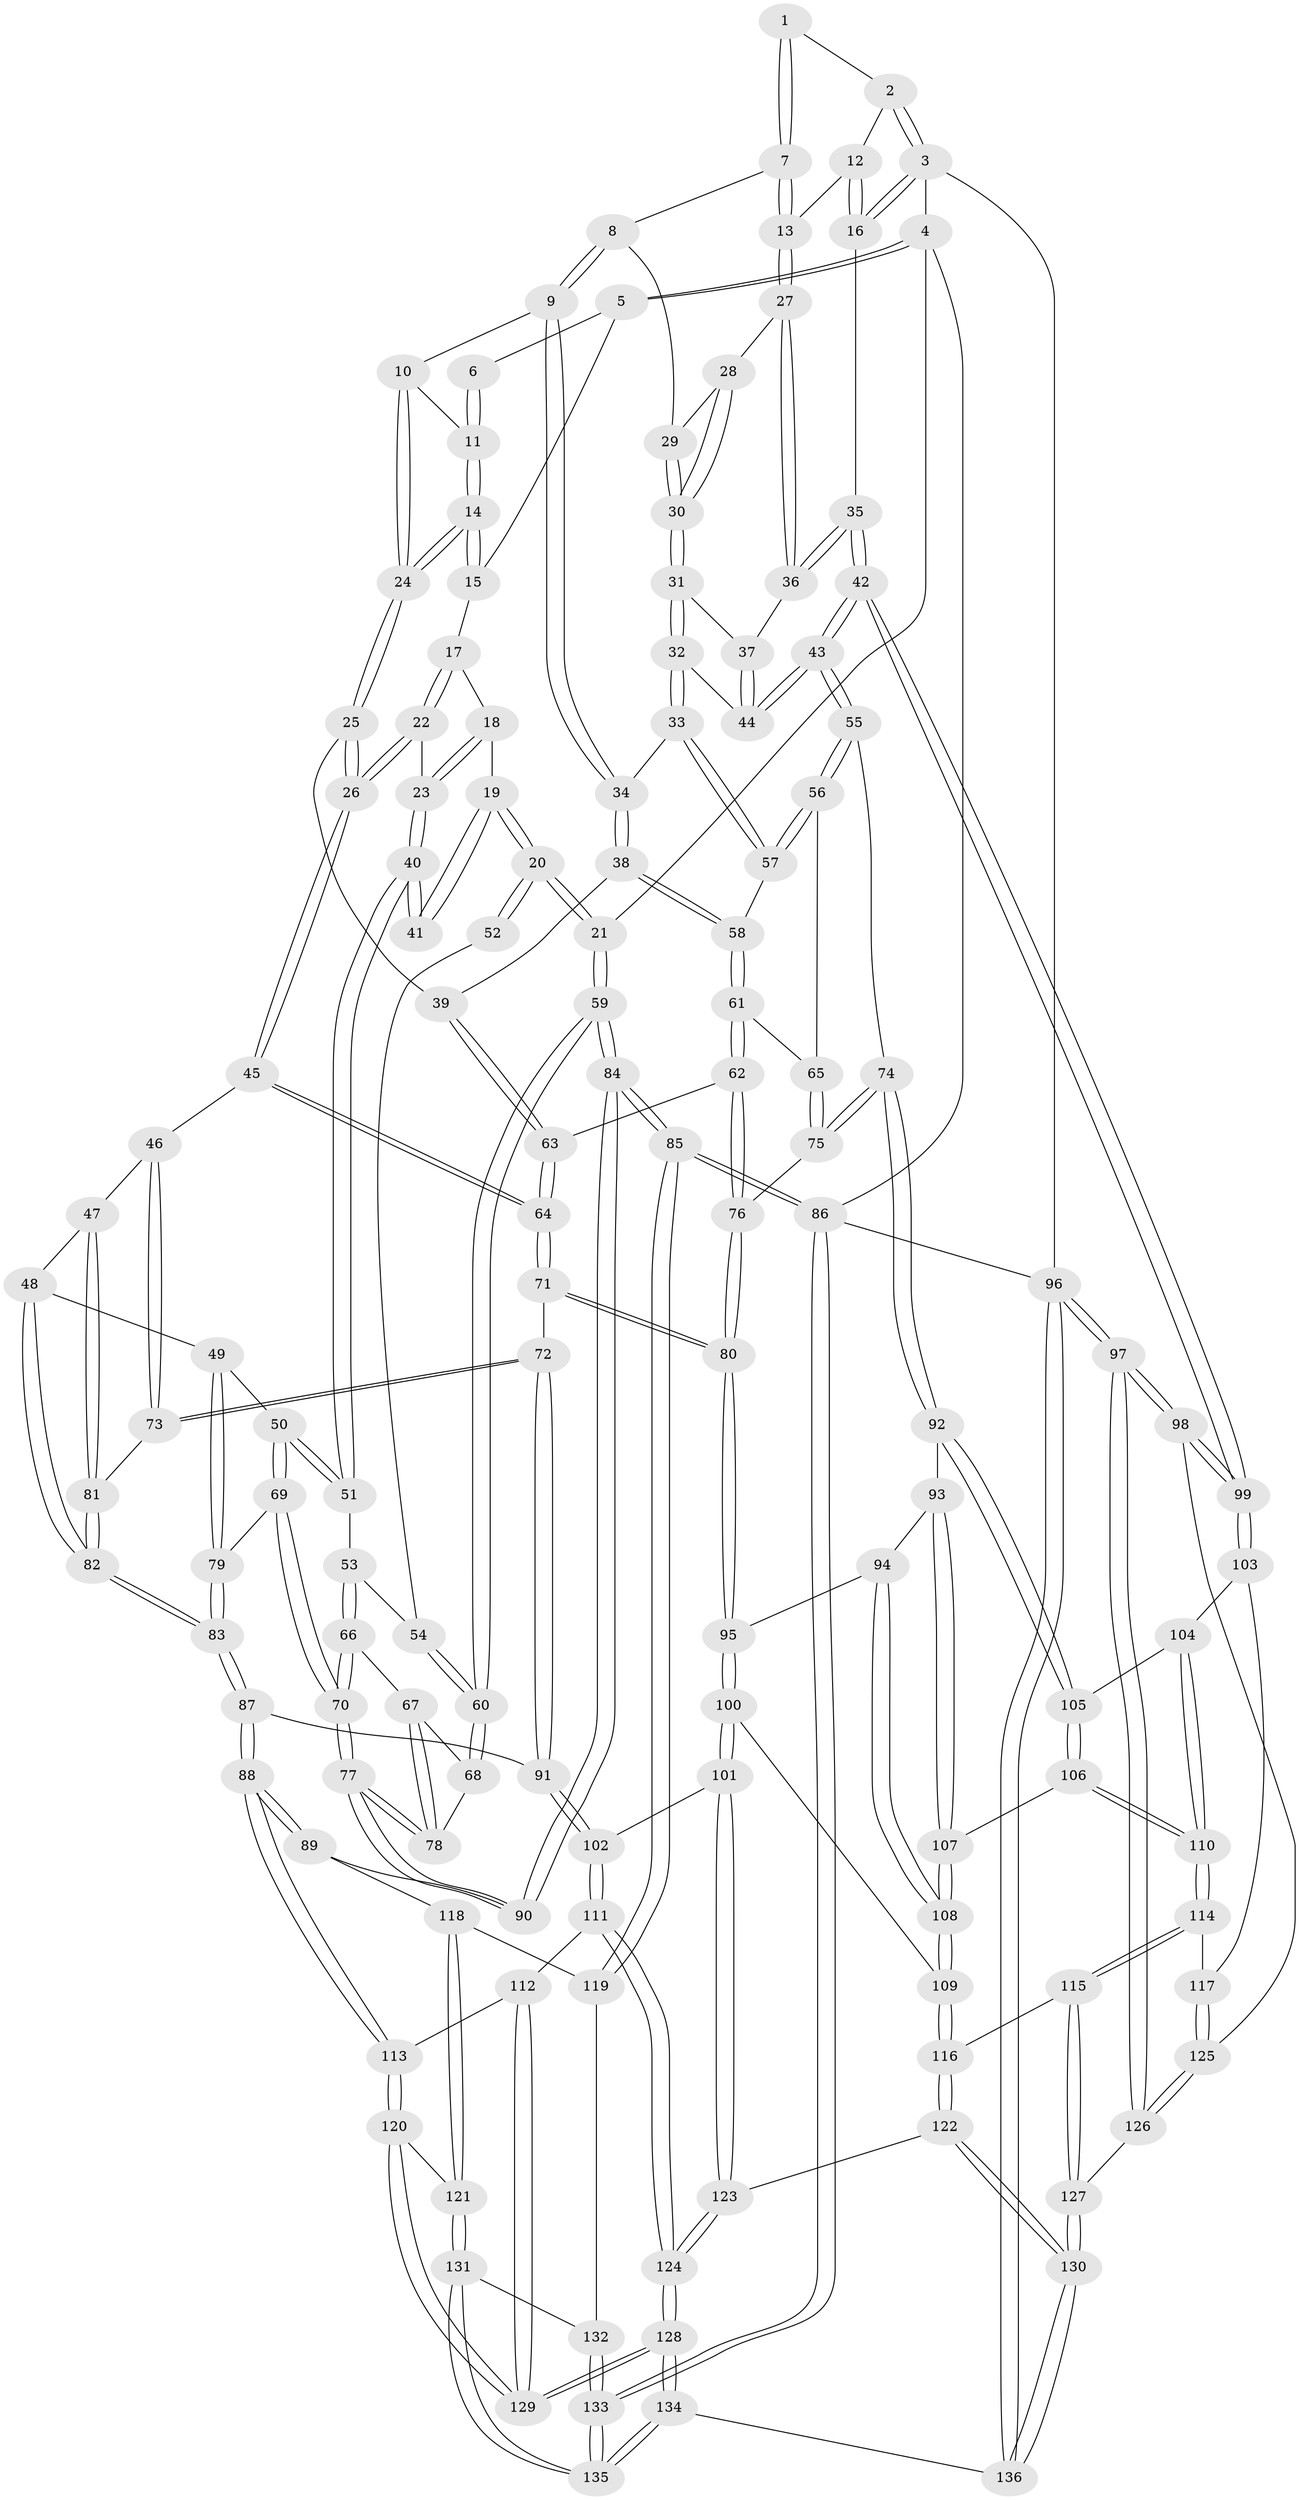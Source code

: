 // Generated by graph-tools (version 1.1) at 2025/03/03/09/25 03:03:20]
// undirected, 136 vertices, 337 edges
graph export_dot {
graph [start="1"]
  node [color=gray90,style=filled];
  1 [pos="+0.7618423638669871+0"];
  2 [pos="+0.8399569631894626+0"];
  3 [pos="+1+0"];
  4 [pos="+0+0"];
  5 [pos="+0.3187711424935961+0"];
  6 [pos="+0.5706643925255791+0"];
  7 [pos="+0.7762261381356347+0.04697361999325316"];
  8 [pos="+0.770038171871787+0.057106848886360174"];
  9 [pos="+0.6903496196508863+0.12549237658576426"];
  10 [pos="+0.6632975776432203+0.1206466892211497"];
  11 [pos="+0.5634130054631603+0"];
  12 [pos="+0.9392367264529814+0.04615348409370812"];
  13 [pos="+0.8898091190297791+0.10393501993615835"];
  14 [pos="+0.5000875489411203+0.13054931436626008"];
  15 [pos="+0.3310480983317811+0"];
  16 [pos="+1+0.10875785246341987"];
  17 [pos="+0.3158930245935415+0.03190830806022905"];
  18 [pos="+0.23506990599566896+0.08602331930852271"];
  19 [pos="+0.07494053273409683+0.09222311150456373"];
  20 [pos="+0+0"];
  21 [pos="+0+0"];
  22 [pos="+0.35328524344015744+0.1860463508744358"];
  23 [pos="+0.23784812060711227+0.21714267172045051"];
  24 [pos="+0.4997204455323165+0.18193176644343803"];
  25 [pos="+0.47327187257583525+0.23734383054591845"];
  26 [pos="+0.46254581605011436+0.24257137483812474"];
  27 [pos="+0.9012587866302679+0.12826645712322748"];
  28 [pos="+0.8457825939178253+0.17341339650177084"];
  29 [pos="+0.7839083166085944+0.10313555556648568"];
  30 [pos="+0.8075696955957861+0.22668040467110392"];
  31 [pos="+0.8065870791995936+0.23141881718320859"];
  32 [pos="+0.7816657000963404+0.2683151087197873"];
  33 [pos="+0.7791333514381034+0.27040104677692073"];
  34 [pos="+0.6929408911460838+0.14066893961677637"];
  35 [pos="+1+0.2550992471540441"];
  36 [pos="+0.9359262373501198+0.16064877074958023"];
  37 [pos="+0.8894800764335526+0.21347894657077518"];
  38 [pos="+0.6176621253349541+0.2966761751867006"];
  39 [pos="+0.6047486552900518+0.29237679718669013"];
  40 [pos="+0.1925773998123669+0.2417146094309243"];
  41 [pos="+0.17536110749851258+0.2282158670962944"];
  42 [pos="+1+0.4002431796340064"];
  43 [pos="+1+0.4018878523972617"];
  44 [pos="+0.9082420886005945+0.2740107534341626"];
  45 [pos="+0.44456701763956863+0.29083393899910004"];
  46 [pos="+0.4236601211711155+0.31328220157074327"];
  47 [pos="+0.33544160629539943+0.37679261870911834"];
  48 [pos="+0.3316365037858324+0.3786792967216808"];
  49 [pos="+0.2564749372780353+0.3618941125540439"];
  50 [pos="+0.1941963239416147+0.3160261338094448"];
  51 [pos="+0.19297759898875957+0.3149951355754268"];
  52 [pos="+0.06668156549700631+0.2639570531682041"];
  53 [pos="+0.18212399669339577+0.32311168776873783"];
  54 [pos="+0.025713823531893002+0.31882596578735184"];
  55 [pos="+0.9369192998926906+0.43594939859912646"];
  56 [pos="+0.7958545256817287+0.32852424215960974"];
  57 [pos="+0.776490649250295+0.2765185651436759"];
  58 [pos="+0.6287076493933924+0.3048169726792528"];
  59 [pos="+0+0.41269495648769144"];
  60 [pos="+0+0.4120037125878686"];
  61 [pos="+0.6393052559979793+0.36097486445045085"];
  62 [pos="+0.6374589475327285+0.38003072795221526"];
  63 [pos="+0.549322991674619+0.4064199925232091"];
  64 [pos="+0.5163305835911012+0.4294198764274024"];
  65 [pos="+0.7500572201431904+0.3920162168124796"];
  66 [pos="+0.14556594199741316+0.3725417610580769"];
  67 [pos="+0.1086071086382716+0.3924903778970414"];
  68 [pos="+0+0.4293566255738233"];
  69 [pos="+0.19271156761880576+0.4710479053793202"];
  70 [pos="+0.16657001726168916+0.4849097993108"];
  71 [pos="+0.5231001086094351+0.469425649986292"];
  72 [pos="+0.47049175186121356+0.5057294414623469"];
  73 [pos="+0.4353733292981054+0.47186756373783284"];
  74 [pos="+0.8324351751118555+0.5192593144366625"];
  75 [pos="+0.7441936944328303+0.43654097985642637"];
  76 [pos="+0.6433332705264886+0.4593613338677651"];
  77 [pos="+0.14200877699668876+0.5227405414395904"];
  78 [pos="+0.12750425781422894+0.5120478170921949"];
  79 [pos="+0.22794194488766106+0.45964971658992904"];
  80 [pos="+0.6242873560798944+0.49882741479305304"];
  81 [pos="+0.41774318201471694+0.4681061179918668"];
  82 [pos="+0.32421838637361056+0.4921546120710451"];
  83 [pos="+0.31123859243352875+0.5278375408610891"];
  84 [pos="+0+0.5716833127400257"];
  85 [pos="+0+0.6853567367679546"];
  86 [pos="+0+1"];
  87 [pos="+0.3128219699975791+0.5689086365526022"];
  88 [pos="+0.23183505704874896+0.6398263518095363"];
  89 [pos="+0.18149567735120634+0.6185871182387443"];
  90 [pos="+0.14932387246218773+0.5591368925297973"];
  91 [pos="+0.4399874181292252+0.5893557157094855"];
  92 [pos="+0.8306892355673392+0.5228228703639165"];
  93 [pos="+0.808757507891988+0.5337151491943958"];
  94 [pos="+0.7368353621273791+0.5686594050463335"];
  95 [pos="+0.6380543841394205+0.5417203457199036"];
  96 [pos="+1+1"];
  97 [pos="+1+1"];
  98 [pos="+1+0.6555431099976631"];
  99 [pos="+1+0.6132483256264167"];
  100 [pos="+0.5721928066544827+0.6506098462092998"];
  101 [pos="+0.5477381912333009+0.6645793459486915"];
  102 [pos="+0.47161442198156045+0.6330189875888215"];
  103 [pos="+0.9714934974295886+0.646914790106021"];
  104 [pos="+0.8716176695109458+0.602840867557116"];
  105 [pos="+0.8483355373045532+0.5710129841853926"];
  106 [pos="+0.8013475767125797+0.6738768280302462"];
  107 [pos="+0.7905973855539549+0.6718681736236478"];
  108 [pos="+0.740120923769615+0.6635110421995225"];
  109 [pos="+0.7091305831959747+0.7030040538054054"];
  110 [pos="+0.8569948318498006+0.7225425394517029"];
  111 [pos="+0.38853414775428463+0.7289801708689676"];
  112 [pos="+0.34298854567669207+0.7397081176139857"];
  113 [pos="+0.24640025432368773+0.6934353635172849"];
  114 [pos="+0.8602356504962375+0.7290818269389853"];
  115 [pos="+0.7942249821577789+0.8123810575769677"];
  116 [pos="+0.7150123108419233+0.7364106328630863"];
  117 [pos="+0.8669566574185266+0.7290679757300812"];
  118 [pos="+0.06182787744556884+0.6757477746803243"];
  119 [pos="+0+0.695723743788674"];
  120 [pos="+0.18450515511617666+0.8376972236492306"];
  121 [pos="+0.15810215802630365+0.8513606230701922"];
  122 [pos="+0.5664620331264459+0.8451084180201563"];
  123 [pos="+0.5509465861671743+0.840175383774925"];
  124 [pos="+0.5153121101478487+0.8570304210780397"];
  125 [pos="+0.9355415289531674+0.7704080359774331"];
  126 [pos="+0.9322908998504301+0.8965876064512892"];
  127 [pos="+0.7947228775479863+0.8556615054140635"];
  128 [pos="+0.4029310986882594+0.959778749033273"];
  129 [pos="+0.36358820052807606+0.9180821103339412"];
  130 [pos="+0.7062748812966073+0.946382702611954"];
  131 [pos="+0.15290026620560415+0.8559858259743859"];
  132 [pos="+0.07331949771792935+0.8436249886516533"];
  133 [pos="+0+1"];
  134 [pos="+0.380689258938103+1"];
  135 [pos="+0.09189395017382143+1"];
  136 [pos="+0.7288815737739343+1"];
  1 -- 2;
  1 -- 7;
  1 -- 7;
  2 -- 3;
  2 -- 3;
  2 -- 12;
  3 -- 4;
  3 -- 16;
  3 -- 16;
  3 -- 96;
  4 -- 5;
  4 -- 5;
  4 -- 21;
  4 -- 86;
  5 -- 6;
  5 -- 15;
  6 -- 11;
  6 -- 11;
  7 -- 8;
  7 -- 13;
  7 -- 13;
  8 -- 9;
  8 -- 9;
  8 -- 29;
  9 -- 10;
  9 -- 34;
  9 -- 34;
  10 -- 11;
  10 -- 24;
  10 -- 24;
  11 -- 14;
  11 -- 14;
  12 -- 13;
  12 -- 16;
  12 -- 16;
  13 -- 27;
  13 -- 27;
  14 -- 15;
  14 -- 15;
  14 -- 24;
  14 -- 24;
  15 -- 17;
  16 -- 35;
  17 -- 18;
  17 -- 22;
  17 -- 22;
  18 -- 19;
  18 -- 23;
  18 -- 23;
  19 -- 20;
  19 -- 20;
  19 -- 41;
  19 -- 41;
  20 -- 21;
  20 -- 21;
  20 -- 52;
  20 -- 52;
  21 -- 59;
  21 -- 59;
  22 -- 23;
  22 -- 26;
  22 -- 26;
  23 -- 40;
  23 -- 40;
  24 -- 25;
  24 -- 25;
  25 -- 26;
  25 -- 26;
  25 -- 39;
  26 -- 45;
  26 -- 45;
  27 -- 28;
  27 -- 36;
  27 -- 36;
  28 -- 29;
  28 -- 30;
  28 -- 30;
  29 -- 30;
  29 -- 30;
  30 -- 31;
  30 -- 31;
  31 -- 32;
  31 -- 32;
  31 -- 37;
  32 -- 33;
  32 -- 33;
  32 -- 44;
  33 -- 34;
  33 -- 57;
  33 -- 57;
  34 -- 38;
  34 -- 38;
  35 -- 36;
  35 -- 36;
  35 -- 42;
  35 -- 42;
  36 -- 37;
  37 -- 44;
  37 -- 44;
  38 -- 39;
  38 -- 58;
  38 -- 58;
  39 -- 63;
  39 -- 63;
  40 -- 41;
  40 -- 41;
  40 -- 51;
  40 -- 51;
  42 -- 43;
  42 -- 43;
  42 -- 99;
  42 -- 99;
  43 -- 44;
  43 -- 44;
  43 -- 55;
  43 -- 55;
  45 -- 46;
  45 -- 64;
  45 -- 64;
  46 -- 47;
  46 -- 73;
  46 -- 73;
  47 -- 48;
  47 -- 81;
  47 -- 81;
  48 -- 49;
  48 -- 82;
  48 -- 82;
  49 -- 50;
  49 -- 79;
  49 -- 79;
  50 -- 51;
  50 -- 51;
  50 -- 69;
  50 -- 69;
  51 -- 53;
  52 -- 54;
  53 -- 54;
  53 -- 66;
  53 -- 66;
  54 -- 60;
  54 -- 60;
  55 -- 56;
  55 -- 56;
  55 -- 74;
  56 -- 57;
  56 -- 57;
  56 -- 65;
  57 -- 58;
  58 -- 61;
  58 -- 61;
  59 -- 60;
  59 -- 60;
  59 -- 84;
  59 -- 84;
  60 -- 68;
  60 -- 68;
  61 -- 62;
  61 -- 62;
  61 -- 65;
  62 -- 63;
  62 -- 76;
  62 -- 76;
  63 -- 64;
  63 -- 64;
  64 -- 71;
  64 -- 71;
  65 -- 75;
  65 -- 75;
  66 -- 67;
  66 -- 70;
  66 -- 70;
  67 -- 68;
  67 -- 78;
  67 -- 78;
  68 -- 78;
  69 -- 70;
  69 -- 70;
  69 -- 79;
  70 -- 77;
  70 -- 77;
  71 -- 72;
  71 -- 80;
  71 -- 80;
  72 -- 73;
  72 -- 73;
  72 -- 91;
  72 -- 91;
  73 -- 81;
  74 -- 75;
  74 -- 75;
  74 -- 92;
  74 -- 92;
  75 -- 76;
  76 -- 80;
  76 -- 80;
  77 -- 78;
  77 -- 78;
  77 -- 90;
  77 -- 90;
  79 -- 83;
  79 -- 83;
  80 -- 95;
  80 -- 95;
  81 -- 82;
  81 -- 82;
  82 -- 83;
  82 -- 83;
  83 -- 87;
  83 -- 87;
  84 -- 85;
  84 -- 85;
  84 -- 90;
  84 -- 90;
  85 -- 86;
  85 -- 86;
  85 -- 119;
  85 -- 119;
  86 -- 133;
  86 -- 133;
  86 -- 96;
  87 -- 88;
  87 -- 88;
  87 -- 91;
  88 -- 89;
  88 -- 89;
  88 -- 113;
  88 -- 113;
  89 -- 90;
  89 -- 118;
  91 -- 102;
  91 -- 102;
  92 -- 93;
  92 -- 105;
  92 -- 105;
  93 -- 94;
  93 -- 107;
  93 -- 107;
  94 -- 95;
  94 -- 108;
  94 -- 108;
  95 -- 100;
  95 -- 100;
  96 -- 97;
  96 -- 97;
  96 -- 136;
  96 -- 136;
  97 -- 98;
  97 -- 98;
  97 -- 126;
  97 -- 126;
  98 -- 99;
  98 -- 99;
  98 -- 125;
  99 -- 103;
  99 -- 103;
  100 -- 101;
  100 -- 101;
  100 -- 109;
  101 -- 102;
  101 -- 123;
  101 -- 123;
  102 -- 111;
  102 -- 111;
  103 -- 104;
  103 -- 117;
  104 -- 105;
  104 -- 110;
  104 -- 110;
  105 -- 106;
  105 -- 106;
  106 -- 107;
  106 -- 110;
  106 -- 110;
  107 -- 108;
  107 -- 108;
  108 -- 109;
  108 -- 109;
  109 -- 116;
  109 -- 116;
  110 -- 114;
  110 -- 114;
  111 -- 112;
  111 -- 124;
  111 -- 124;
  112 -- 113;
  112 -- 129;
  112 -- 129;
  113 -- 120;
  113 -- 120;
  114 -- 115;
  114 -- 115;
  114 -- 117;
  115 -- 116;
  115 -- 127;
  115 -- 127;
  116 -- 122;
  116 -- 122;
  117 -- 125;
  117 -- 125;
  118 -- 119;
  118 -- 121;
  118 -- 121;
  119 -- 132;
  120 -- 121;
  120 -- 129;
  120 -- 129;
  121 -- 131;
  121 -- 131;
  122 -- 123;
  122 -- 130;
  122 -- 130;
  123 -- 124;
  123 -- 124;
  124 -- 128;
  124 -- 128;
  125 -- 126;
  125 -- 126;
  126 -- 127;
  127 -- 130;
  127 -- 130;
  128 -- 129;
  128 -- 129;
  128 -- 134;
  128 -- 134;
  130 -- 136;
  130 -- 136;
  131 -- 132;
  131 -- 135;
  131 -- 135;
  132 -- 133;
  132 -- 133;
  133 -- 135;
  133 -- 135;
  134 -- 135;
  134 -- 135;
  134 -- 136;
}
